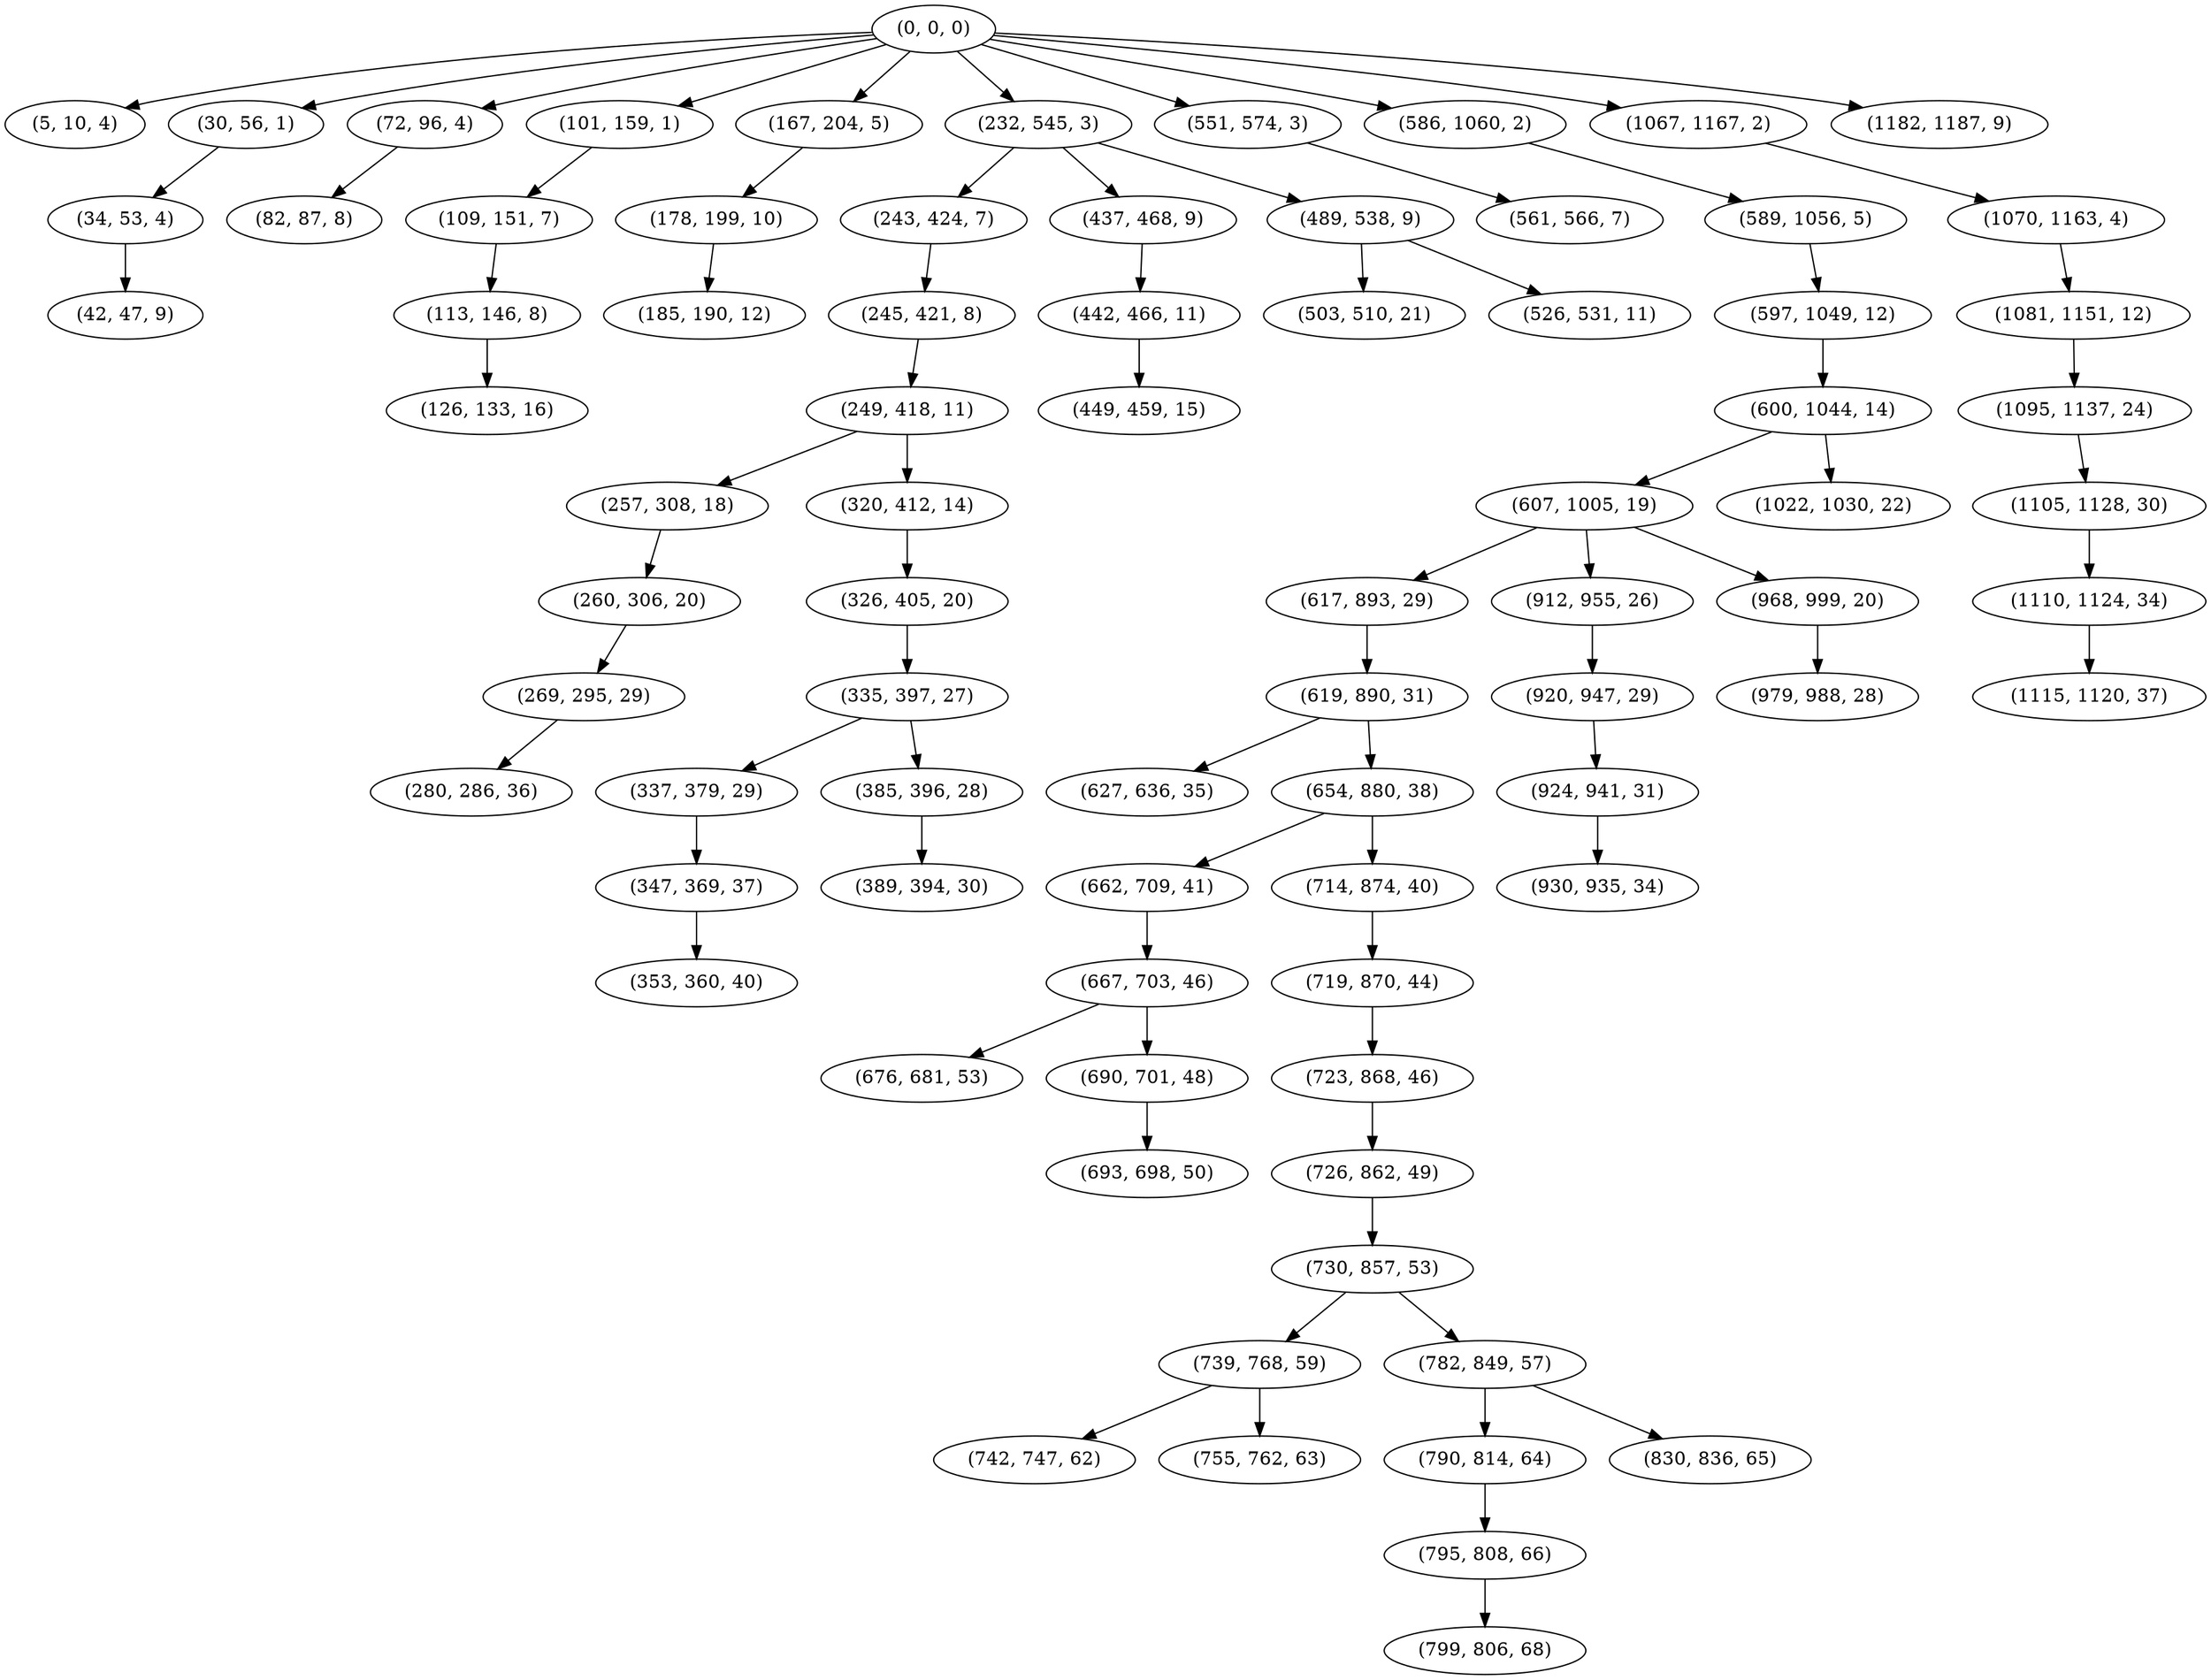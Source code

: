digraph tree {
    "(0, 0, 0)";
    "(5, 10, 4)";
    "(30, 56, 1)";
    "(34, 53, 4)";
    "(42, 47, 9)";
    "(72, 96, 4)";
    "(82, 87, 8)";
    "(101, 159, 1)";
    "(109, 151, 7)";
    "(113, 146, 8)";
    "(126, 133, 16)";
    "(167, 204, 5)";
    "(178, 199, 10)";
    "(185, 190, 12)";
    "(232, 545, 3)";
    "(243, 424, 7)";
    "(245, 421, 8)";
    "(249, 418, 11)";
    "(257, 308, 18)";
    "(260, 306, 20)";
    "(269, 295, 29)";
    "(280, 286, 36)";
    "(320, 412, 14)";
    "(326, 405, 20)";
    "(335, 397, 27)";
    "(337, 379, 29)";
    "(347, 369, 37)";
    "(353, 360, 40)";
    "(385, 396, 28)";
    "(389, 394, 30)";
    "(437, 468, 9)";
    "(442, 466, 11)";
    "(449, 459, 15)";
    "(489, 538, 9)";
    "(503, 510, 21)";
    "(526, 531, 11)";
    "(551, 574, 3)";
    "(561, 566, 7)";
    "(586, 1060, 2)";
    "(589, 1056, 5)";
    "(597, 1049, 12)";
    "(600, 1044, 14)";
    "(607, 1005, 19)";
    "(617, 893, 29)";
    "(619, 890, 31)";
    "(627, 636, 35)";
    "(654, 880, 38)";
    "(662, 709, 41)";
    "(667, 703, 46)";
    "(676, 681, 53)";
    "(690, 701, 48)";
    "(693, 698, 50)";
    "(714, 874, 40)";
    "(719, 870, 44)";
    "(723, 868, 46)";
    "(726, 862, 49)";
    "(730, 857, 53)";
    "(739, 768, 59)";
    "(742, 747, 62)";
    "(755, 762, 63)";
    "(782, 849, 57)";
    "(790, 814, 64)";
    "(795, 808, 66)";
    "(799, 806, 68)";
    "(830, 836, 65)";
    "(912, 955, 26)";
    "(920, 947, 29)";
    "(924, 941, 31)";
    "(930, 935, 34)";
    "(968, 999, 20)";
    "(979, 988, 28)";
    "(1022, 1030, 22)";
    "(1067, 1167, 2)";
    "(1070, 1163, 4)";
    "(1081, 1151, 12)";
    "(1095, 1137, 24)";
    "(1105, 1128, 30)";
    "(1110, 1124, 34)";
    "(1115, 1120, 37)";
    "(1182, 1187, 9)";
    "(0, 0, 0)" -> "(5, 10, 4)";
    "(0, 0, 0)" -> "(30, 56, 1)";
    "(0, 0, 0)" -> "(72, 96, 4)";
    "(0, 0, 0)" -> "(101, 159, 1)";
    "(0, 0, 0)" -> "(167, 204, 5)";
    "(0, 0, 0)" -> "(232, 545, 3)";
    "(0, 0, 0)" -> "(551, 574, 3)";
    "(0, 0, 0)" -> "(586, 1060, 2)";
    "(0, 0, 0)" -> "(1067, 1167, 2)";
    "(0, 0, 0)" -> "(1182, 1187, 9)";
    "(30, 56, 1)" -> "(34, 53, 4)";
    "(34, 53, 4)" -> "(42, 47, 9)";
    "(72, 96, 4)" -> "(82, 87, 8)";
    "(101, 159, 1)" -> "(109, 151, 7)";
    "(109, 151, 7)" -> "(113, 146, 8)";
    "(113, 146, 8)" -> "(126, 133, 16)";
    "(167, 204, 5)" -> "(178, 199, 10)";
    "(178, 199, 10)" -> "(185, 190, 12)";
    "(232, 545, 3)" -> "(243, 424, 7)";
    "(232, 545, 3)" -> "(437, 468, 9)";
    "(232, 545, 3)" -> "(489, 538, 9)";
    "(243, 424, 7)" -> "(245, 421, 8)";
    "(245, 421, 8)" -> "(249, 418, 11)";
    "(249, 418, 11)" -> "(257, 308, 18)";
    "(249, 418, 11)" -> "(320, 412, 14)";
    "(257, 308, 18)" -> "(260, 306, 20)";
    "(260, 306, 20)" -> "(269, 295, 29)";
    "(269, 295, 29)" -> "(280, 286, 36)";
    "(320, 412, 14)" -> "(326, 405, 20)";
    "(326, 405, 20)" -> "(335, 397, 27)";
    "(335, 397, 27)" -> "(337, 379, 29)";
    "(335, 397, 27)" -> "(385, 396, 28)";
    "(337, 379, 29)" -> "(347, 369, 37)";
    "(347, 369, 37)" -> "(353, 360, 40)";
    "(385, 396, 28)" -> "(389, 394, 30)";
    "(437, 468, 9)" -> "(442, 466, 11)";
    "(442, 466, 11)" -> "(449, 459, 15)";
    "(489, 538, 9)" -> "(503, 510, 21)";
    "(489, 538, 9)" -> "(526, 531, 11)";
    "(551, 574, 3)" -> "(561, 566, 7)";
    "(586, 1060, 2)" -> "(589, 1056, 5)";
    "(589, 1056, 5)" -> "(597, 1049, 12)";
    "(597, 1049, 12)" -> "(600, 1044, 14)";
    "(600, 1044, 14)" -> "(607, 1005, 19)";
    "(600, 1044, 14)" -> "(1022, 1030, 22)";
    "(607, 1005, 19)" -> "(617, 893, 29)";
    "(607, 1005, 19)" -> "(912, 955, 26)";
    "(607, 1005, 19)" -> "(968, 999, 20)";
    "(617, 893, 29)" -> "(619, 890, 31)";
    "(619, 890, 31)" -> "(627, 636, 35)";
    "(619, 890, 31)" -> "(654, 880, 38)";
    "(654, 880, 38)" -> "(662, 709, 41)";
    "(654, 880, 38)" -> "(714, 874, 40)";
    "(662, 709, 41)" -> "(667, 703, 46)";
    "(667, 703, 46)" -> "(676, 681, 53)";
    "(667, 703, 46)" -> "(690, 701, 48)";
    "(690, 701, 48)" -> "(693, 698, 50)";
    "(714, 874, 40)" -> "(719, 870, 44)";
    "(719, 870, 44)" -> "(723, 868, 46)";
    "(723, 868, 46)" -> "(726, 862, 49)";
    "(726, 862, 49)" -> "(730, 857, 53)";
    "(730, 857, 53)" -> "(739, 768, 59)";
    "(730, 857, 53)" -> "(782, 849, 57)";
    "(739, 768, 59)" -> "(742, 747, 62)";
    "(739, 768, 59)" -> "(755, 762, 63)";
    "(782, 849, 57)" -> "(790, 814, 64)";
    "(782, 849, 57)" -> "(830, 836, 65)";
    "(790, 814, 64)" -> "(795, 808, 66)";
    "(795, 808, 66)" -> "(799, 806, 68)";
    "(912, 955, 26)" -> "(920, 947, 29)";
    "(920, 947, 29)" -> "(924, 941, 31)";
    "(924, 941, 31)" -> "(930, 935, 34)";
    "(968, 999, 20)" -> "(979, 988, 28)";
    "(1067, 1167, 2)" -> "(1070, 1163, 4)";
    "(1070, 1163, 4)" -> "(1081, 1151, 12)";
    "(1081, 1151, 12)" -> "(1095, 1137, 24)";
    "(1095, 1137, 24)" -> "(1105, 1128, 30)";
    "(1105, 1128, 30)" -> "(1110, 1124, 34)";
    "(1110, 1124, 34)" -> "(1115, 1120, 37)";
}
